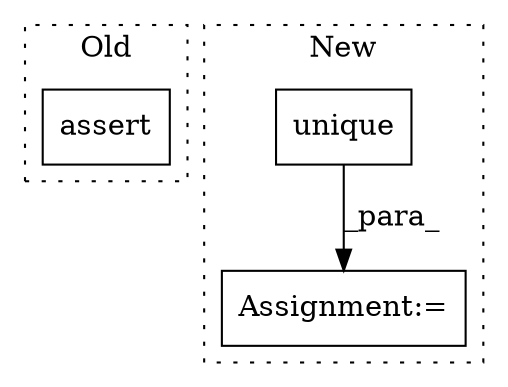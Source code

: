 digraph G {
subgraph cluster0 {
1 [label="assert" a="32" s="2992,3035" l="13,1" shape="box"];
label = "Old";
style="dotted";
}
subgraph cluster1 {
2 [label="unique" a="32" s="1644,1655" l="7,1" shape="box"];
3 [label="Assignment:=" a="7" s="1637" l="1" shape="box"];
label = "New";
style="dotted";
}
2 -> 3 [label="_para_"];
}